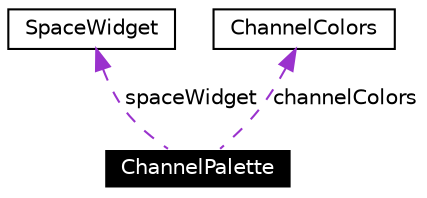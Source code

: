 digraph G
{
  edge [fontname="Helvetica",fontsize=10,labelfontname="Helvetica",labelfontsize=10];
  node [fontname="Helvetica",fontsize=10,shape=record];
  Node1 [label="ChannelPalette",height=0.2,width=0.4,color="white", fillcolor="black", style="filled" fontcolor="white"];
  Node2 -> Node1 [dir=back,color="darkorchid3",fontsize=10,style="dashed",label="spaceWidget",fontname="Helvetica"];
  Node2 [label="SpaceWidget",height=0.2,width=0.4,color="black", fillcolor="white", style="filled",URL="$classSpaceWidget.html"];
  Node3 -> Node1 [dir=back,color="darkorchid3",fontsize=10,style="dashed",label="channelColors",fontname="Helvetica"];
  Node3 [label="ChannelColors",height=0.2,width=0.4,color="black", fillcolor="white", style="filled",URL="$classChannelColors.html"];
}
